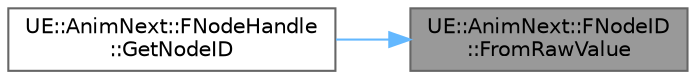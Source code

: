 digraph "UE::AnimNext::FNodeID::FromRawValue"
{
 // INTERACTIVE_SVG=YES
 // LATEX_PDF_SIZE
  bgcolor="transparent";
  edge [fontname=Helvetica,fontsize=10,labelfontname=Helvetica,labelfontsize=10];
  node [fontname=Helvetica,fontsize=10,shape=box,height=0.2,width=0.4];
  rankdir="RL";
  Node1 [id="Node000001",label="UE::AnimNext::FNodeID\l::FromRawValue",height=0.2,width=0.4,color="gray40", fillcolor="grey60", style="filled", fontcolor="black",tooltip=" "];
  Node1 -> Node2 [id="edge1_Node000001_Node000002",dir="back",color="steelblue1",style="solid",tooltip=" "];
  Node2 [id="Node000002",label="UE::AnimNext::FNodeHandle\l::GetNodeID",height=0.2,width=0.4,color="grey40", fillcolor="white", style="filled",URL="$df/d82/structUE_1_1AnimNext_1_1FNodeHandle.html#aa4491beeedb504c5d4cac8be50daebe4",tooltip=" "];
}
